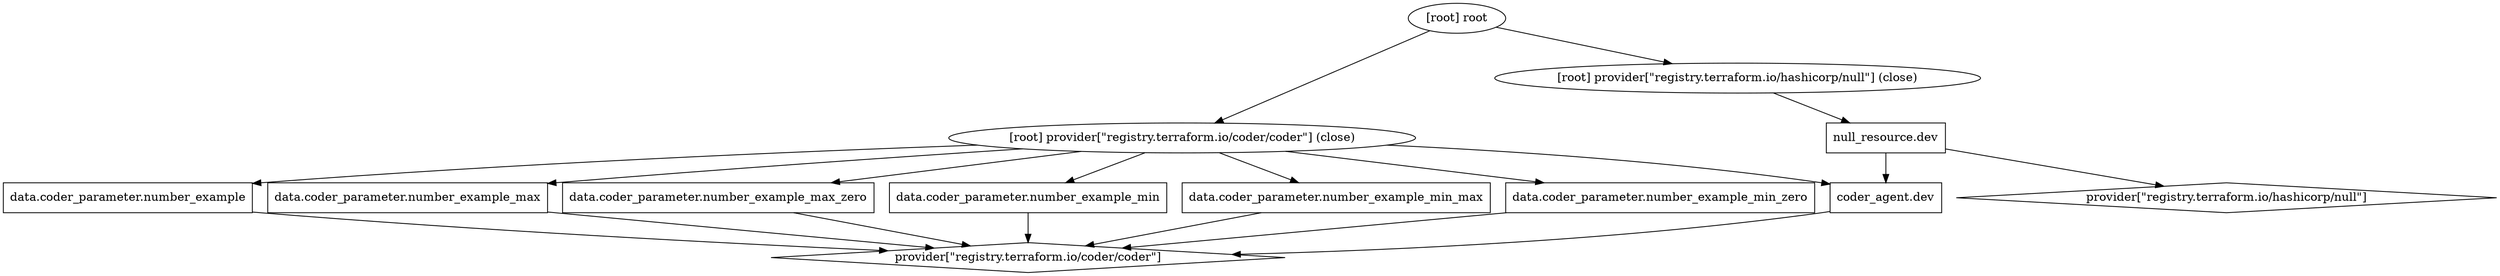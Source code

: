 digraph {
	compound = "true"
	newrank = "true"
	subgraph "root" {
		"[root] coder_agent.dev (expand)" [label = "coder_agent.dev", shape = "box"]
		"[root] data.coder_parameter.number_example (expand)" [label = "data.coder_parameter.number_example", shape = "box"]
		"[root] data.coder_parameter.number_example_max (expand)" [label = "data.coder_parameter.number_example_max", shape = "box"]
		"[root] data.coder_parameter.number_example_max_zero (expand)" [label = "data.coder_parameter.number_example_max_zero", shape = "box"]
		"[root] data.coder_parameter.number_example_min (expand)" [label = "data.coder_parameter.number_example_min", shape = "box"]
		"[root] data.coder_parameter.number_example_min_max (expand)" [label = "data.coder_parameter.number_example_min_max", shape = "box"]
		"[root] data.coder_parameter.number_example_min_zero (expand)" [label = "data.coder_parameter.number_example_min_zero", shape = "box"]
		"[root] null_resource.dev (expand)" [label = "null_resource.dev", shape = "box"]
		"[root] provider[\"registry.terraform.io/coder/coder\"]" [label = "provider[\"registry.terraform.io/coder/coder\"]", shape = "diamond"]
		"[root] provider[\"registry.terraform.io/hashicorp/null\"]" [label = "provider[\"registry.terraform.io/hashicorp/null\"]", shape = "diamond"]
		"[root] coder_agent.dev (expand)" -> "[root] provider[\"registry.terraform.io/coder/coder\"]"
		"[root] data.coder_parameter.number_example (expand)" -> "[root] provider[\"registry.terraform.io/coder/coder\"]"
		"[root] data.coder_parameter.number_example_max (expand)" -> "[root] provider[\"registry.terraform.io/coder/coder\"]"
		"[root] data.coder_parameter.number_example_max_zero (expand)" -> "[root] provider[\"registry.terraform.io/coder/coder\"]"
		"[root] data.coder_parameter.number_example_min (expand)" -> "[root] provider[\"registry.terraform.io/coder/coder\"]"
		"[root] data.coder_parameter.number_example_min_max (expand)" -> "[root] provider[\"registry.terraform.io/coder/coder\"]"
		"[root] data.coder_parameter.number_example_min_zero (expand)" -> "[root] provider[\"registry.terraform.io/coder/coder\"]"
		"[root] null_resource.dev (expand)" -> "[root] coder_agent.dev (expand)"
		"[root] null_resource.dev (expand)" -> "[root] provider[\"registry.terraform.io/hashicorp/null\"]"
		"[root] provider[\"registry.terraform.io/coder/coder\"] (close)" -> "[root] coder_agent.dev (expand)"
		"[root] provider[\"registry.terraform.io/coder/coder\"] (close)" -> "[root] data.coder_parameter.number_example (expand)"
		"[root] provider[\"registry.terraform.io/coder/coder\"] (close)" -> "[root] data.coder_parameter.number_example_max (expand)"
		"[root] provider[\"registry.terraform.io/coder/coder\"] (close)" -> "[root] data.coder_parameter.number_example_max_zero (expand)"
		"[root] provider[\"registry.terraform.io/coder/coder\"] (close)" -> "[root] data.coder_parameter.number_example_min (expand)"
		"[root] provider[\"registry.terraform.io/coder/coder\"] (close)" -> "[root] data.coder_parameter.number_example_min_max (expand)"
		"[root] provider[\"registry.terraform.io/coder/coder\"] (close)" -> "[root] data.coder_parameter.number_example_min_zero (expand)"
		"[root] provider[\"registry.terraform.io/hashicorp/null\"] (close)" -> "[root] null_resource.dev (expand)"
		"[root] root" -> "[root] provider[\"registry.terraform.io/coder/coder\"] (close)"
		"[root] root" -> "[root] provider[\"registry.terraform.io/hashicorp/null\"] (close)"
	}
}

